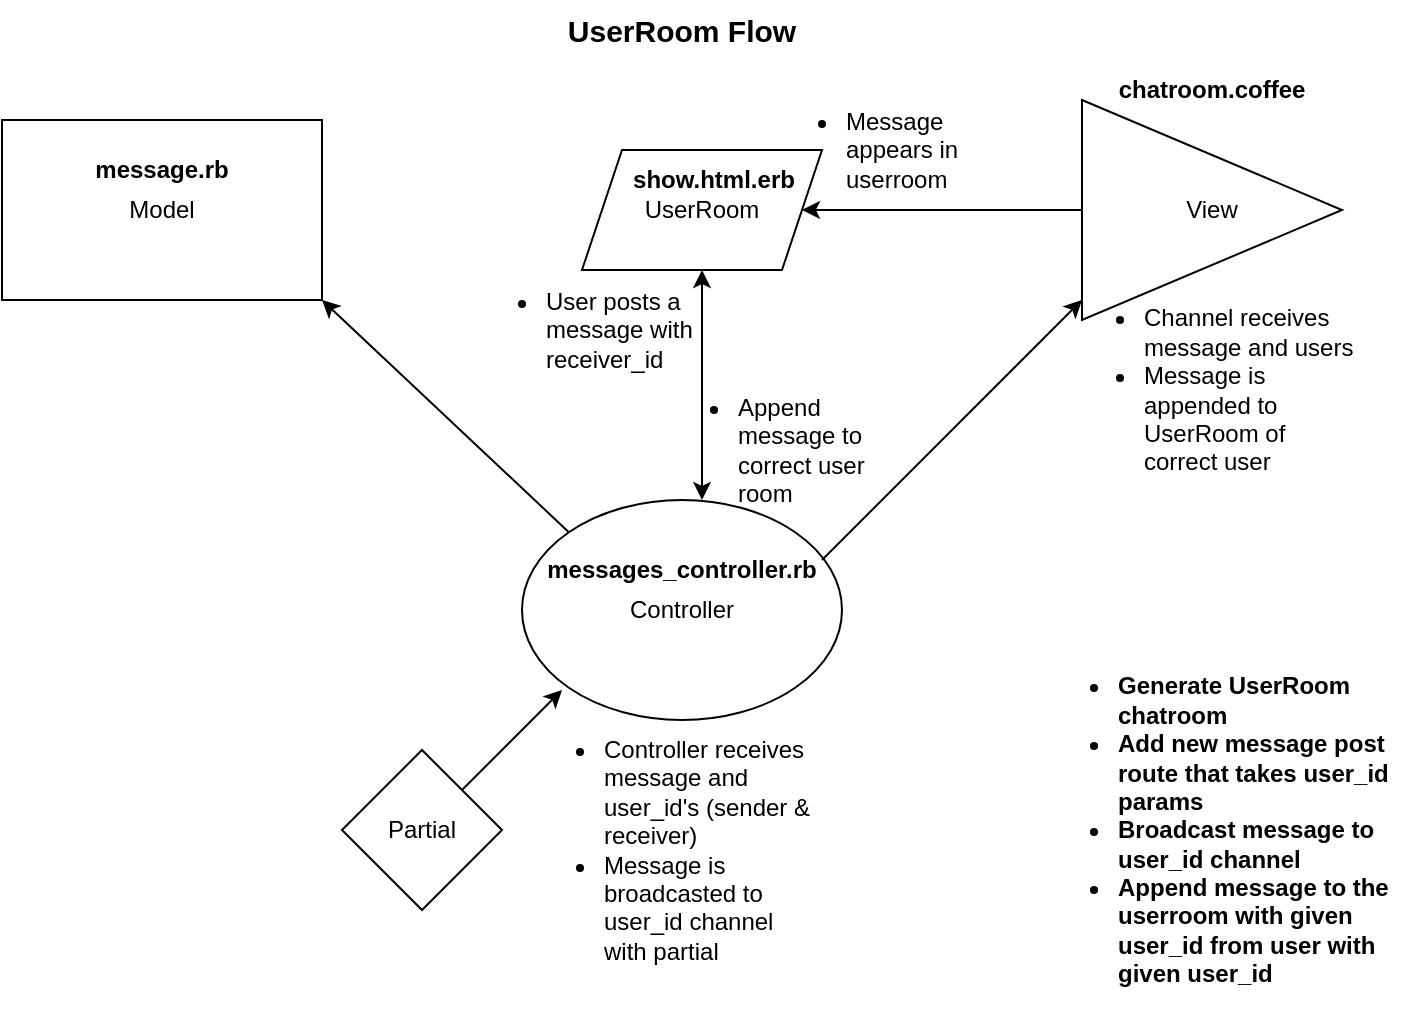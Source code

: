 <mxfile version="20.4.0" type="github">
  <diagram id="2Uf6_MZAJpSW-4ORq8kl" name="Page-1">
    <mxGraphModel dx="1038" dy="539" grid="1" gridSize="10" guides="1" tooltips="1" connect="1" arrows="1" fold="1" page="1" pageScale="1" pageWidth="827" pageHeight="1169" math="0" shadow="0">
      <root>
        <mxCell id="0" />
        <mxCell id="1" parent="0" />
        <mxCell id="bFLXUrSgAlrM9C7CcZIj-34" value="Model" style="rounded=0;whiteSpace=wrap;html=1;" parent="1" vertex="1">
          <mxGeometry x="74" y="150" width="160" height="90" as="geometry" />
        </mxCell>
        <mxCell id="bFLXUrSgAlrM9C7CcZIj-35" value="Controller" style="ellipse;whiteSpace=wrap;html=1;" parent="1" vertex="1">
          <mxGeometry x="334" y="340" width="160" height="110" as="geometry" />
        </mxCell>
        <mxCell id="bFLXUrSgAlrM9C7CcZIj-36" style="edgeStyle=orthogonalEdgeStyle;rounded=0;orthogonalLoop=1;jettySize=auto;html=1;" parent="1" source="bFLXUrSgAlrM9C7CcZIj-37" target="bFLXUrSgAlrM9C7CcZIj-48" edge="1">
          <mxGeometry relative="1" as="geometry" />
        </mxCell>
        <mxCell id="bFLXUrSgAlrM9C7CcZIj-37" value="View" style="triangle;whiteSpace=wrap;html=1;align=center;" parent="1" vertex="1">
          <mxGeometry x="614" y="140" width="130" height="110" as="geometry" />
        </mxCell>
        <mxCell id="bFLXUrSgAlrM9C7CcZIj-38" value="&lt;b&gt;message.rb&lt;/b&gt;" style="text;html=1;strokeColor=none;fillColor=none;align=center;verticalAlign=middle;whiteSpace=wrap;rounded=0;" parent="1" vertex="1">
          <mxGeometry x="124" y="160" width="60" height="30" as="geometry" />
        </mxCell>
        <mxCell id="bFLXUrSgAlrM9C7CcZIj-39" value="&lt;b&gt;messages_controller.rb&lt;/b&gt;" style="text;html=1;strokeColor=none;fillColor=none;align=center;verticalAlign=middle;whiteSpace=wrap;rounded=0;" parent="1" vertex="1">
          <mxGeometry x="384" y="360" width="60" height="30" as="geometry" />
        </mxCell>
        <mxCell id="bFLXUrSgAlrM9C7CcZIj-40" value="&lt;b&gt;chatroom.coffee&lt;/b&gt;" style="text;html=1;strokeColor=none;fillColor=none;align=center;verticalAlign=middle;whiteSpace=wrap;rounded=0;" parent="1" vertex="1">
          <mxGeometry x="649" y="120" width="60" height="30" as="geometry" />
        </mxCell>
        <mxCell id="bFLXUrSgAlrM9C7CcZIj-41" value="Partial" style="rhombus;whiteSpace=wrap;html=1;" parent="1" vertex="1">
          <mxGeometry x="244" y="465" width="80" height="80" as="geometry" />
        </mxCell>
        <mxCell id="bFLXUrSgAlrM9C7CcZIj-42" value="" style="endArrow=classic;html=1;rounded=0;" parent="1" edge="1">
          <mxGeometry width="50" height="50" relative="1" as="geometry">
            <mxPoint x="484" y="370" as="sourcePoint" />
            <mxPoint x="614" y="240" as="targetPoint" />
          </mxGeometry>
        </mxCell>
        <mxCell id="bFLXUrSgAlrM9C7CcZIj-43" value="" style="endArrow=classic;html=1;rounded=0;entryX=1;entryY=1;entryDx=0;entryDy=0;exitX=0;exitY=0;exitDx=0;exitDy=0;" parent="1" source="bFLXUrSgAlrM9C7CcZIj-35" target="bFLXUrSgAlrM9C7CcZIj-34" edge="1">
          <mxGeometry width="50" height="50" relative="1" as="geometry">
            <mxPoint x="344" y="350" as="sourcePoint" />
            <mxPoint x="284" y="287.5" as="targetPoint" />
          </mxGeometry>
        </mxCell>
        <mxCell id="bFLXUrSgAlrM9C7CcZIj-44" value="&lt;ul&gt;&lt;li&gt;User posts a message with receiver_id&lt;/li&gt;&lt;/ul&gt;" style="text;html=1;strokeColor=none;fillColor=none;align=left;verticalAlign=middle;whiteSpace=wrap;rounded=0;" parent="1" vertex="1">
          <mxGeometry x="304" y="240" width="120" height="30" as="geometry" />
        </mxCell>
        <mxCell id="bFLXUrSgAlrM9C7CcZIj-45" value="&lt;ul&gt;&lt;li style=&quot;text-align: left;&quot;&gt;Controller receives message and user_id&#39;s (sender &amp;amp; receiver)&lt;/li&gt;&lt;li style=&quot;text-align: left;&quot;&gt;Message is broadcasted to user_id channel with partial&lt;/li&gt;&lt;/ul&gt;" style="text;html=1;strokeColor=none;fillColor=none;align=center;verticalAlign=middle;whiteSpace=wrap;rounded=0;" parent="1" vertex="1">
          <mxGeometry x="334" y="500" width="150" height="30" as="geometry" />
        </mxCell>
        <mxCell id="bFLXUrSgAlrM9C7CcZIj-46" value="&lt;ul&gt;&lt;li style=&quot;text-align: left;&quot;&gt;Channel receives message and users&lt;/li&gt;&lt;li style=&quot;text-align: left;&quot;&gt;Message is appended to UserRoom of correct user&lt;/li&gt;&lt;/ul&gt;" style="text;html=1;strokeColor=none;fillColor=none;align=center;verticalAlign=middle;whiteSpace=wrap;rounded=0;" parent="1" vertex="1">
          <mxGeometry x="604" y="270" width="150" height="30" as="geometry" />
        </mxCell>
        <mxCell id="bFLXUrSgAlrM9C7CcZIj-48" value="UserRoom" style="shape=parallelogram;perimeter=parallelogramPerimeter;whiteSpace=wrap;html=1;fixedSize=1;" parent="1" vertex="1">
          <mxGeometry x="364" y="165" width="120" height="60" as="geometry" />
        </mxCell>
        <mxCell id="bFLXUrSgAlrM9C7CcZIj-49" value="" style="endArrow=classic;html=1;rounded=0;" parent="1" edge="1">
          <mxGeometry width="50" height="50" relative="1" as="geometry">
            <mxPoint x="304" y="485" as="sourcePoint" />
            <mxPoint x="354" y="435" as="targetPoint" />
          </mxGeometry>
        </mxCell>
        <mxCell id="bFLXUrSgAlrM9C7CcZIj-50" value="&lt;b&gt;show.html.erb&lt;/b&gt;" style="text;html=1;strokeColor=none;fillColor=none;align=center;verticalAlign=middle;whiteSpace=wrap;rounded=0;" parent="1" vertex="1">
          <mxGeometry x="400" y="165" width="60" height="30" as="geometry" />
        </mxCell>
        <mxCell id="bFLXUrSgAlrM9C7CcZIj-51" value="&lt;b&gt;&lt;font style=&quot;font-size: 15px;&quot;&gt;UserRoom Flow&lt;/font&gt;&lt;/b&gt;" style="text;html=1;strokeColor=none;fillColor=none;align=center;verticalAlign=middle;whiteSpace=wrap;rounded=0;" parent="1" vertex="1">
          <mxGeometry x="344" y="90" width="140" height="30" as="geometry" />
        </mxCell>
        <mxCell id="bFLXUrSgAlrM9C7CcZIj-52" value="&lt;ul&gt;&lt;li&gt;Message appears in userroom&lt;/li&gt;&lt;/ul&gt;" style="text;html=1;strokeColor=none;fillColor=none;align=left;verticalAlign=middle;whiteSpace=wrap;rounded=0;" parent="1" vertex="1">
          <mxGeometry x="454" y="150" width="120" height="30" as="geometry" />
        </mxCell>
        <mxCell id="bFLXUrSgAlrM9C7CcZIj-53" value="&lt;ul&gt;&lt;li&gt;&lt;b&gt;Generate UserRoom chatroom&lt;/b&gt;&lt;/li&gt;&lt;li&gt;&lt;b&gt;Add new message post route that takes user_id params&lt;/b&gt;&lt;/li&gt;&lt;li&gt;&lt;b&gt;Broadcast message to&amp;nbsp; user_id channel&lt;/b&gt;&lt;/li&gt;&lt;li&gt;&lt;b&gt;Append message to the userroom with given user_id from user with given user_id&lt;/b&gt;&lt;/li&gt;&lt;/ul&gt;" style="text;html=1;strokeColor=none;fillColor=none;align=left;verticalAlign=middle;whiteSpace=wrap;rounded=0;" parent="1" vertex="1">
          <mxGeometry x="590" y="435" width="196" height="140" as="geometry" />
        </mxCell>
        <mxCell id="yShq968ZHr3YcbRWprVD-1" value="" style="endArrow=classic;startArrow=classic;html=1;rounded=0;entryX=0.5;entryY=1;entryDx=0;entryDy=0;" edge="1" parent="1" target="bFLXUrSgAlrM9C7CcZIj-48">
          <mxGeometry width="50" height="50" relative="1" as="geometry">
            <mxPoint x="424" y="340" as="sourcePoint" />
            <mxPoint x="474" y="290" as="targetPoint" />
          </mxGeometry>
        </mxCell>
        <mxCell id="yShq968ZHr3YcbRWprVD-2" value="&lt;ul&gt;&lt;li&gt;Append message to correct user room&lt;/li&gt;&lt;/ul&gt;" style="text;html=1;strokeColor=none;fillColor=none;align=left;verticalAlign=middle;whiteSpace=wrap;rounded=0;" vertex="1" parent="1">
          <mxGeometry x="400" y="300" width="120" height="30" as="geometry" />
        </mxCell>
      </root>
    </mxGraphModel>
  </diagram>
</mxfile>
